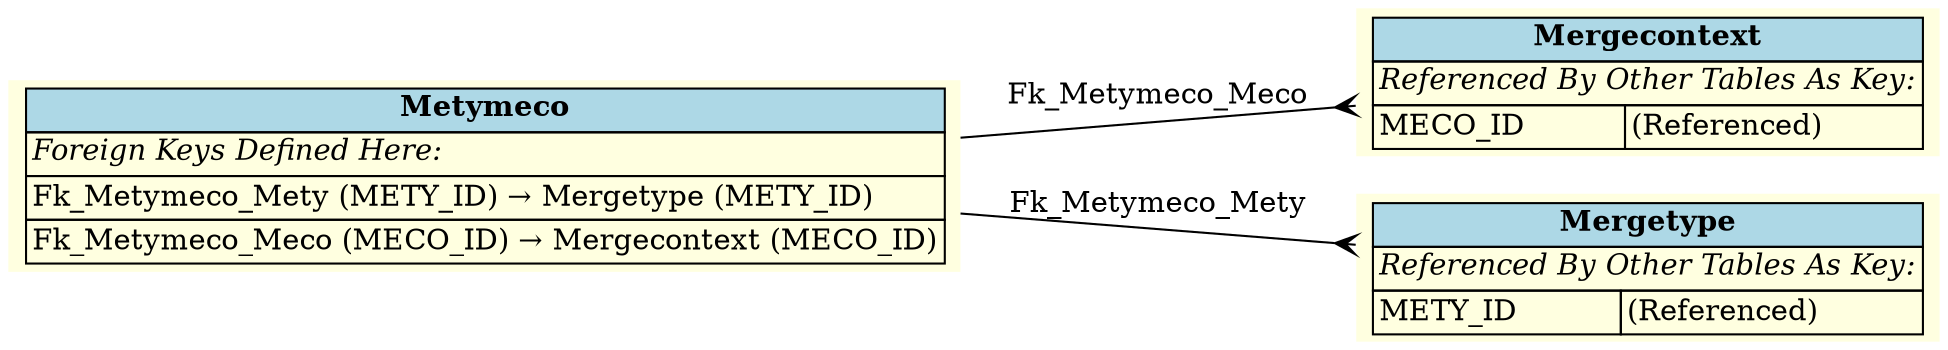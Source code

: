 digraph ERD {
  rankdir=LR;
  node [shape=plaintext, style=filled, fillcolor=lightyellow];
  edge [arrowhead=crow, arrowtail=none, dir=both, labelfontsize=10];

  "Metymeco" [
    label=<
    <TABLE BORDER="0" CELLBORDER="1" CELLSPACING="0" BGCOLOR="lightyellow">
      <TR><TD COLSPAN="2" BGCOLOR="lightblue"><B>Metymeco</B></TD></TR>
      <TR><TD COLSPAN="2" ALIGN="LEFT"><I>Foreign Keys Defined Here:</I></TD></TR>
      <TR><TD ALIGN="LEFT" COLSPAN="2">Fk_Metymeco_Mety (METY_ID) &rarr; Mergetype (METY_ID)</TD></TR>
      <TR><TD ALIGN="LEFT" COLSPAN="2">Fk_Metymeco_Meco (MECO_ID) &rarr; Mergecontext (MECO_ID)</TD></TR>
    </TABLE>
    >
  ];

  "Mergecontext" [
    label=<
    <TABLE BORDER="0" CELLBORDER="1" CELLSPACING="0" BGCOLOR="lightyellow">
      <TR><TD COLSPAN="2" BGCOLOR="lightblue"><B>Mergecontext</B></TD></TR>
      <TR><TD COLSPAN="2" ALIGN="LEFT"><I>Referenced By Other Tables As Key:</I></TD></TR>
      <TR><TD ALIGN="LEFT">MECO_ID</TD><TD ALIGN="LEFT">(Referenced)</TD></TR>
    </TABLE>
    >
  ];

  "Mergetype" [
    label=<
    <TABLE BORDER="0" CELLBORDER="1" CELLSPACING="0" BGCOLOR="lightyellow">
      <TR><TD COLSPAN="2" BGCOLOR="lightblue"><B>Mergetype</B></TD></TR>
      <TR><TD COLSPAN="2" ALIGN="LEFT"><I>Referenced By Other Tables As Key:</I></TD></TR>
      <TR><TD ALIGN="LEFT">METY_ID</TD><TD ALIGN="LEFT">(Referenced)</TD></TR>
    </TABLE>
    >
  ];

  "Metymeco" -> "Mergecontext" [label=" Fk_Metymeco_Meco "];
  "Metymeco" -> "Mergetype" [label=" Fk_Metymeco_Mety "];
}
